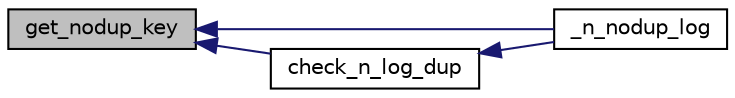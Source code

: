 digraph G
{
  edge [fontname="Helvetica",fontsize="10",labelfontname="Helvetica",labelfontsize="10"];
  node [fontname="Helvetica",fontsize="10",shape=record];
  rankdir=LR;
  Node1 [label="get_nodup_key",height=0.2,width=0.4,color="black", fillcolor="grey75", style="filled" fontcolor="black"];
  Node1 -> Node2 [dir=back,color="midnightblue",fontsize="10",style="solid",fontname="Helvetica"];
  Node2 [label="_n_nodup_log",height=0.2,width=0.4,color="black", fillcolor="white", style="filled",URL="$n__nodup__log_8c.html#a650828539395216dd2f4f28da5131c42",tooltip="Logging function. log( level , const char *format , ... ) is a macro around _log."];
  Node1 -> Node3 [dir=back,color="midnightblue",fontsize="10",style="solid",fontname="Helvetica"];
  Node3 [label="check_n_log_dup",height=0.2,width=0.4,color="black", fillcolor="white", style="filled",URL="$n__nodup__log_8c.html#abd498f389d9af3ed61abe8a27d16c9ee",tooltip="check if a log was already done or not at the given line, func, file"];
  Node3 -> Node2 [dir=back,color="midnightblue",fontsize="10",style="solid",fontname="Helvetica"];
}

